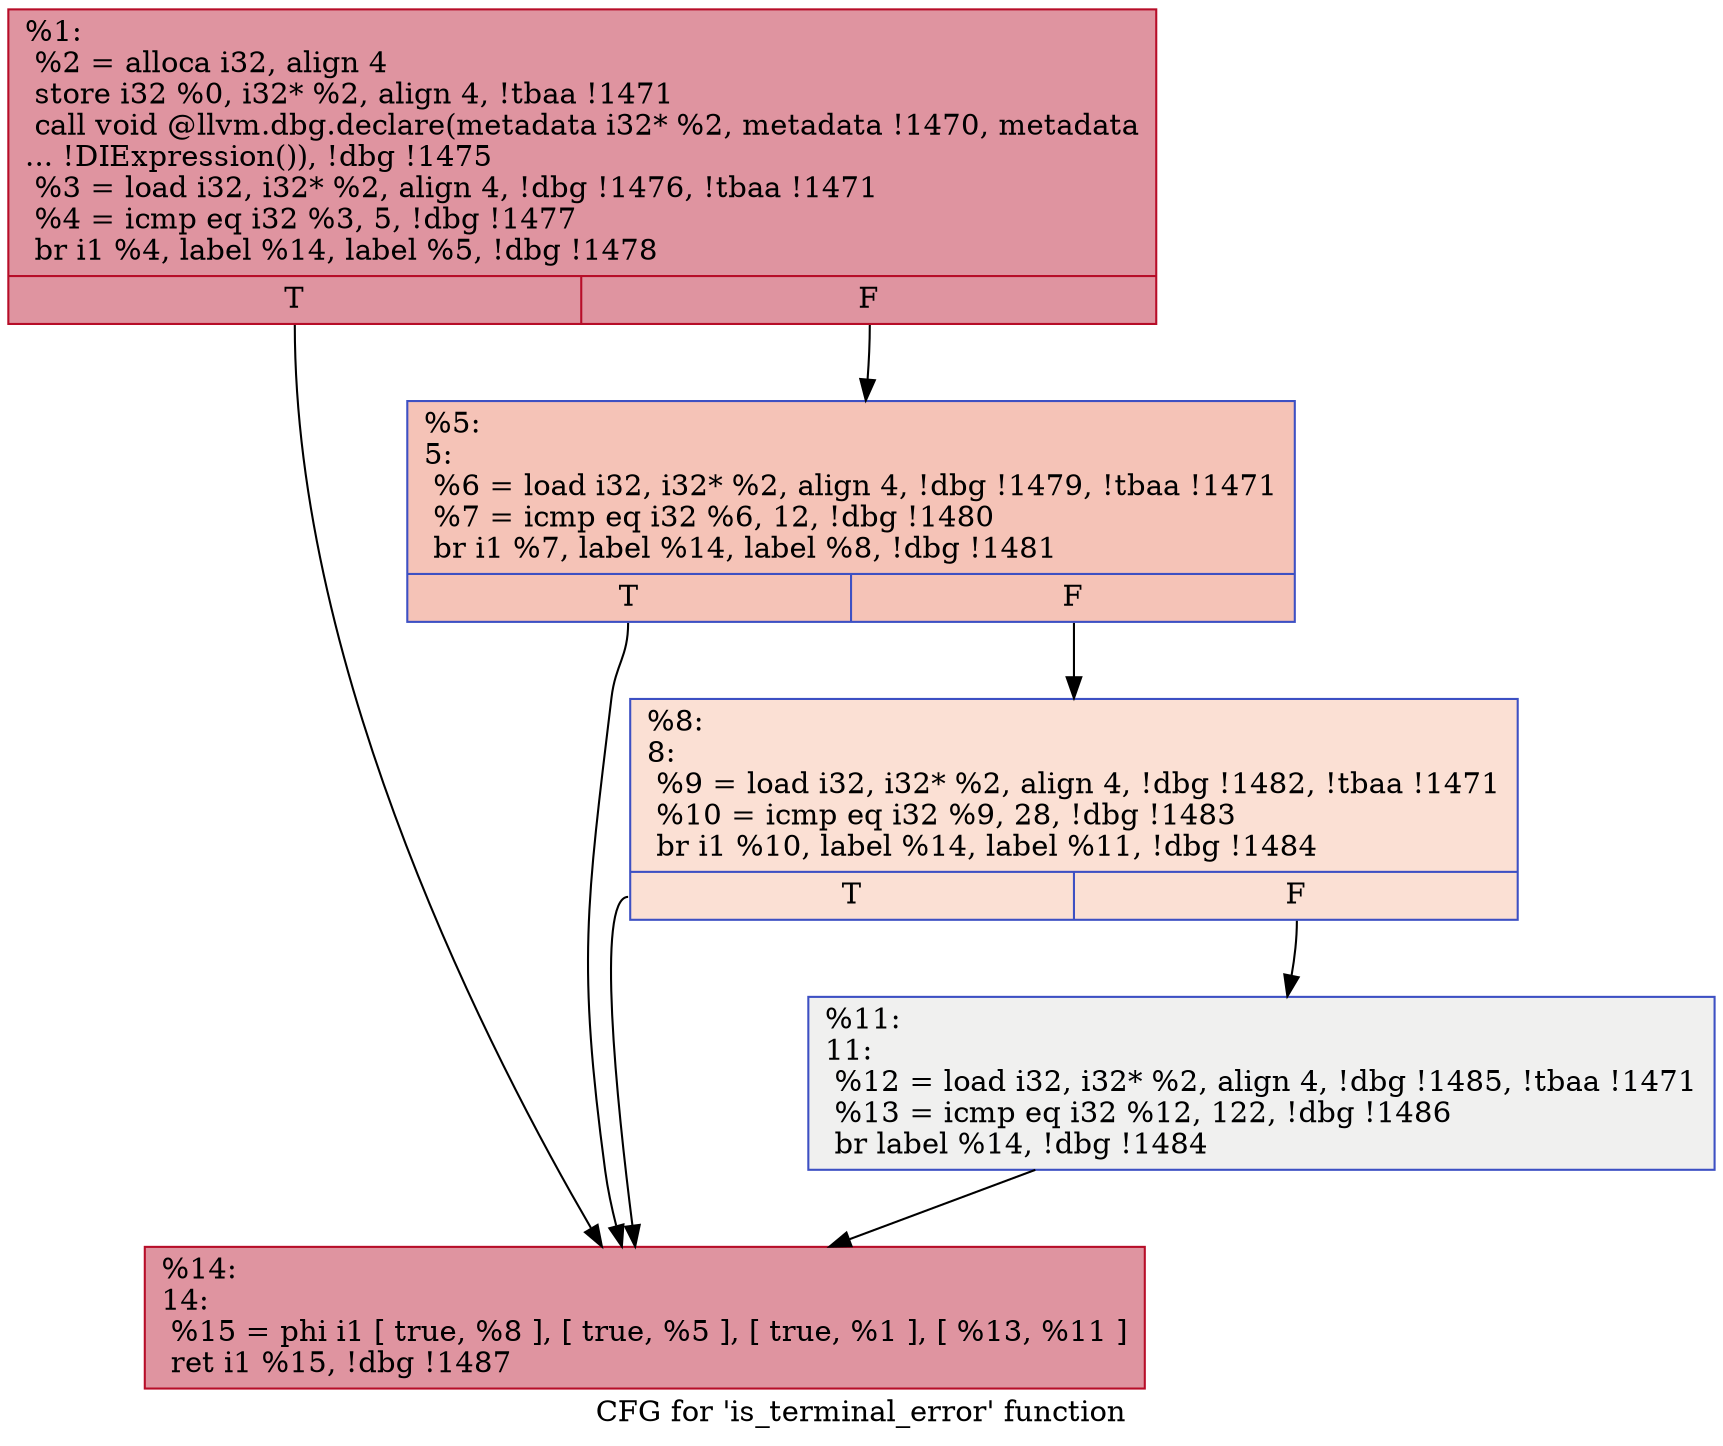 digraph "CFG for 'is_terminal_error' function" {
	label="CFG for 'is_terminal_error' function";

	Node0xeeb040 [shape=record,color="#b70d28ff", style=filled, fillcolor="#b70d2870",label="{%1:\l  %2 = alloca i32, align 4\l  store i32 %0, i32* %2, align 4, !tbaa !1471\l  call void @llvm.dbg.declare(metadata i32* %2, metadata !1470, metadata\l... !DIExpression()), !dbg !1475\l  %3 = load i32, i32* %2, align 4, !dbg !1476, !tbaa !1471\l  %4 = icmp eq i32 %3, 5, !dbg !1477\l  br i1 %4, label %14, label %5, !dbg !1478\l|{<s0>T|<s1>F}}"];
	Node0xeeb040:s0 -> Node0xeeb1b0;
	Node0xeeb040:s1 -> Node0xeeb0c0;
	Node0xeeb0c0 [shape=record,color="#3d50c3ff", style=filled, fillcolor="#e8765c70",label="{%5:\l5:                                                \l  %6 = load i32, i32* %2, align 4, !dbg !1479, !tbaa !1471\l  %7 = icmp eq i32 %6, 12, !dbg !1480\l  br i1 %7, label %14, label %8, !dbg !1481\l|{<s0>T|<s1>F}}"];
	Node0xeeb0c0:s0 -> Node0xeeb1b0;
	Node0xeeb0c0:s1 -> Node0xeeb110;
	Node0xeeb110 [shape=record,color="#3d50c3ff", style=filled, fillcolor="#f7b99e70",label="{%8:\l8:                                                \l  %9 = load i32, i32* %2, align 4, !dbg !1482, !tbaa !1471\l  %10 = icmp eq i32 %9, 28, !dbg !1483\l  br i1 %10, label %14, label %11, !dbg !1484\l|{<s0>T|<s1>F}}"];
	Node0xeeb110:s0 -> Node0xeeb1b0;
	Node0xeeb110:s1 -> Node0xeeb160;
	Node0xeeb160 [shape=record,color="#3d50c3ff", style=filled, fillcolor="#dedcdb70",label="{%11:\l11:                                               \l  %12 = load i32, i32* %2, align 4, !dbg !1485, !tbaa !1471\l  %13 = icmp eq i32 %12, 122, !dbg !1486\l  br label %14, !dbg !1484\l}"];
	Node0xeeb160 -> Node0xeeb1b0;
	Node0xeeb1b0 [shape=record,color="#b70d28ff", style=filled, fillcolor="#b70d2870",label="{%14:\l14:                                               \l  %15 = phi i1 [ true, %8 ], [ true, %5 ], [ true, %1 ], [ %13, %11 ]\l  ret i1 %15, !dbg !1487\l}"];
}
